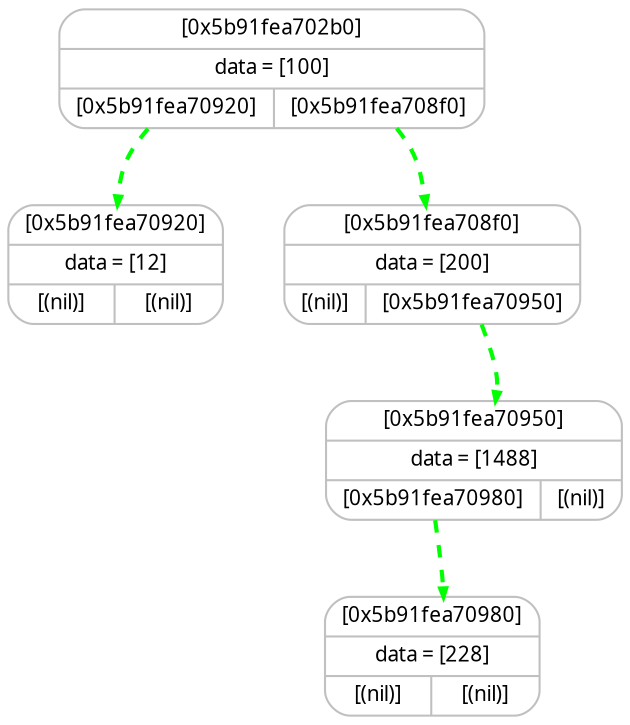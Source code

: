 digraph binaryTree {
splines=curved;
rankdir=HR;
nodesep=0.4;
node [shape=record, fontname="JetBrains Mono", fontsize="10", color="gray", style="rounded"];
edge [style=dashed, color="green", weight="10", penwidth="2", arrowsize="0.4"];
p0x5b91fea702b0 [label = "{ <p> [0x5b91fea702b0] | <d> data = [100] | { <l> [0x5b91fea70920] | <r> [0x5b91fea708f0] }}"];
p0x5b91fea70920 [label = "{ <p> [0x5b91fea70920] | <d> data = [12] | { <l> [(nil)] | <r> [(nil)] }}"];
p0x5b91fea708f0 [label = "{ <p> [0x5b91fea708f0] | <d> data = [200] | { <l> [(nil)] | <r> [0x5b91fea70950] }}"];
p0x5b91fea70950 [label = "{ <p> [0x5b91fea70950] | <d> data = [1488] | { <l> [0x5b91fea70980] | <r> [(nil)] }}"];
p0x5b91fea70980 [label = "{ <p> [0x5b91fea70980] | <d> data = [228] | { <l> [(nil)] | <r> [(nil)] }}"];
p0x5b91fea702b0:<l> -> p0x5b91fea70920
p0x5b91fea702b0:<r> -> p0x5b91fea708f0
p0x5b91fea708f0:<r> -> p0x5b91fea70950
p0x5b91fea70950:<l> -> p0x5b91fea70980
}
